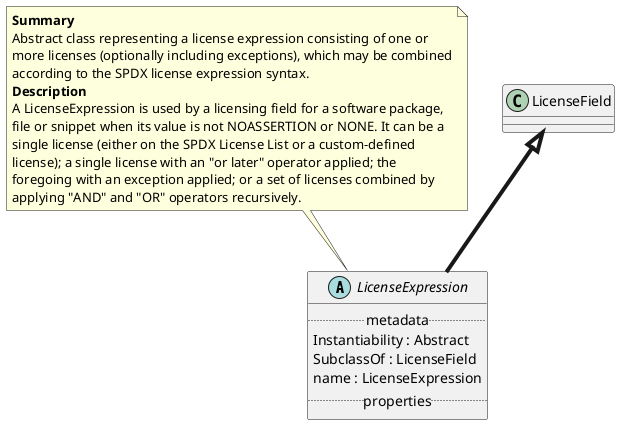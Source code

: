 @startuml
abstract LicenseExpression {
.. metadata ..
    Instantiability : Abstract
    SubclassOf : LicenseField
    name : LicenseExpression
.. properties ..
}
note top of LicenseExpression
<b>Summary</b>
Abstract class representing a license expression consisting of one or
more licenses (optionally including exceptions), which may be combined
according to the SPDX license expression syntax.
<b>Description</b>
A LicenseExpression is used by a licensing field for a software package,
file or snippet when its value is not NOASSERTION or NONE. It can be a
single license (either on the SPDX License List or a custom-defined
license); a single license with an "or later" operator applied; the
foregoing with an exception applied; or a set of licenses combined by
applying "AND" and "OR" operators recursively.
end note
"LicenseField" <|-[thickness=4]- "LicenseExpression"
@enduml
